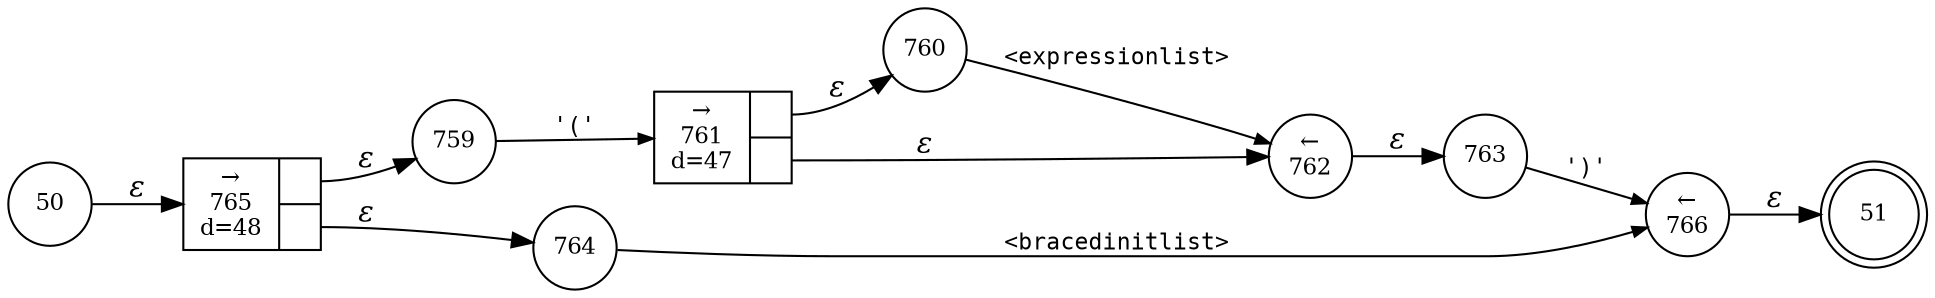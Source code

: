 digraph ATN {
rankdir=LR;
s51[fontsize=11, label="51", shape=doublecircle, fixedsize=true, width=.6];
s50[fontsize=11,label="50", shape=circle, fixedsize=true, width=.55, peripheries=1];
s759[fontsize=11,label="759", shape=circle, fixedsize=true, width=.55, peripheries=1];
s760[fontsize=11,label="760", shape=circle, fixedsize=true, width=.55, peripheries=1];
s761[fontsize=11,label="{&rarr;\n761\nd=47|{<p0>|<p1>}}", shape=record, fixedsize=false, peripheries=1];
s762[fontsize=11,label="&larr;\n762", shape=circle, fixedsize=true, width=.55, peripheries=1];
s763[fontsize=11,label="763", shape=circle, fixedsize=true, width=.55, peripheries=1];
s764[fontsize=11,label="764", shape=circle, fixedsize=true, width=.55, peripheries=1];
s765[fontsize=11,label="{&rarr;\n765\nd=48|{<p0>|<p1>}}", shape=record, fixedsize=false, peripheries=1];
s766[fontsize=11,label="&larr;\n766", shape=circle, fixedsize=true, width=.55, peripheries=1];
s50 -> s765 [fontname="Times-Italic", label="&epsilon;"];
s765:p0 -> s759 [fontname="Times-Italic", label="&epsilon;"];
s765:p1 -> s764 [fontname="Times-Italic", label="&epsilon;"];
s759 -> s761 [fontsize=11, fontname="Courier", arrowsize=.7, label = "'('", arrowhead = normal];
s764 -> s766 [fontsize=11, fontname="Courier", arrowsize=.7, label = "<bracedinitlist>", arrowhead = normal];
s761:p0 -> s760 [fontname="Times-Italic", label="&epsilon;"];
s761:p1 -> s762 [fontname="Times-Italic", label="&epsilon;"];
s766 -> s51 [fontname="Times-Italic", label="&epsilon;"];
s760 -> s762 [fontsize=11, fontname="Courier", arrowsize=.7, label = "<expressionlist>", arrowhead = normal];
s762 -> s763 [fontname="Times-Italic", label="&epsilon;"];
s763 -> s766 [fontsize=11, fontname="Courier", arrowsize=.7, label = "')'", arrowhead = normal];
}